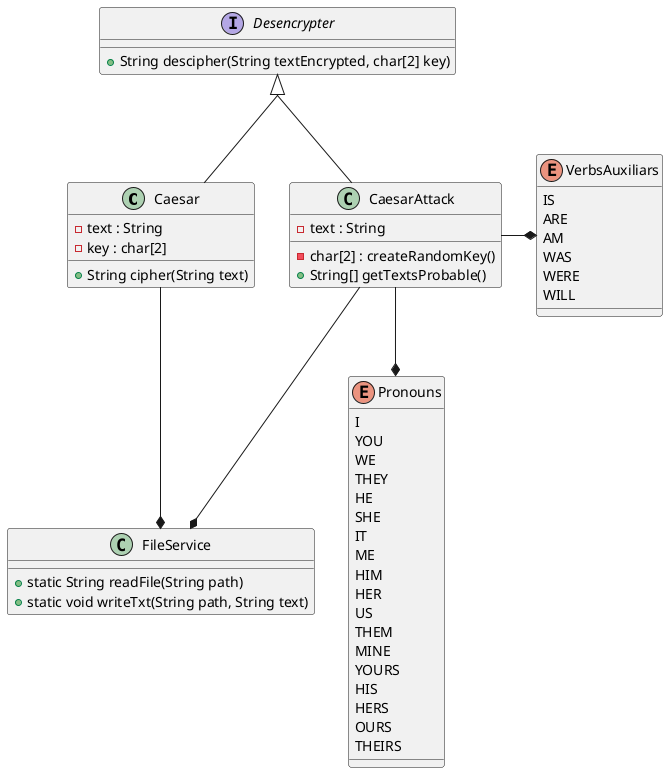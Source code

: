 @startuml cesar
skinparam groupInheritance 2
' El constructor recibe 
'   - Una llave que son dos carácteres en un array estático
'   - El texto que se va a cifrar
' Cuenta con un método propio que debe
'   - Realizar el proceso del cifrador César para los carácteres 
'     dentro del texto este se va a cifrar con la llave determinada por un usuario,
' - Para obtener el texto es necesario llamar al método de clase readFile
' - El texto puede contener carácteres especiales por lo que deben de quedar como tal,
'   es decir sí se encuentra un carácter especial no hacerle ninguna transformación.
' - Para una mayor simplicidad el texto será tratado en minúsculas
' - Ademas la clase cuenta con la interfaz de una implementacion de desencriptar  
class Caesar{
  - text : String
  -key : char[2]
  +String cipher(String text)
}

' El constructor recibe
'   - El texto encriptado para su posible desencriptación
' Cuenta con dos métodos propios que deben hacer
'   - El método createRandomKey tiene la labor de crear una llave de forma aleatoria
'     que será usada en el siguiente método muchas veces
'   - El método getTextsProbable usa diferentes llaves para intentar desencriptar el texto pasado, 
'     pero este usará dos de sus enumeraciones para establecer que el texto es cohérente en el idioma
'     dado en este caso especifico inglés
class CaesarAttack{
  -text : String
  -char[2] : createRandomKey()
  +String[] getTextsProbable()
}

' La interfaz debe ser implemetada en los Caesar
' Tiene un método que debe decifrar a partir de los párametros que son
'   - un texto encriptado 
'   - una llave para poder tener idea de como desencriptar 
interface Desencrypter{
  +String descipher(String textEncrypted, char[2] key)
}

' Una clase que se encarga de las operaciones sobre archivos, en este caso solo escritura y lectura
class FileService {
  + static String readFile(String path)
  + static void writeTxt(String path, String text)
}

' Una enumeración de tres de los siete tipos de pronombres del inglés
enum Pronouns{
  'Personals
  I
  YOU
  WE
  THEY
  HE
  SHE
  IT
  'Object
  ME
  HIM
  HER
  US
  THEM
  'Posessive
  MINE
  YOURS
  HIS
  HERS
  OURS
  THEIRS
}

' Una enumeración con los verbos auxiliares del presente, pasado y futuro usados en inglés
enum VerbsAuxiliars{
  IS
  ARE
  AM
  WAS
  WERE
  WILL
}

Desencrypter <|-- Caesar
Desencrypter <|-- CaesarAttack

' FileService *-down- Caesar
' FileService *-down- CaesarAttack
Caesar -down-* FileService
CaesarAttack -down-* FileService

' Pronouns *-down- CaesarAttack
CaesarAttack -down-* Pronouns
VerbsAuxiliars *-left- CaesarAttack
@enduml